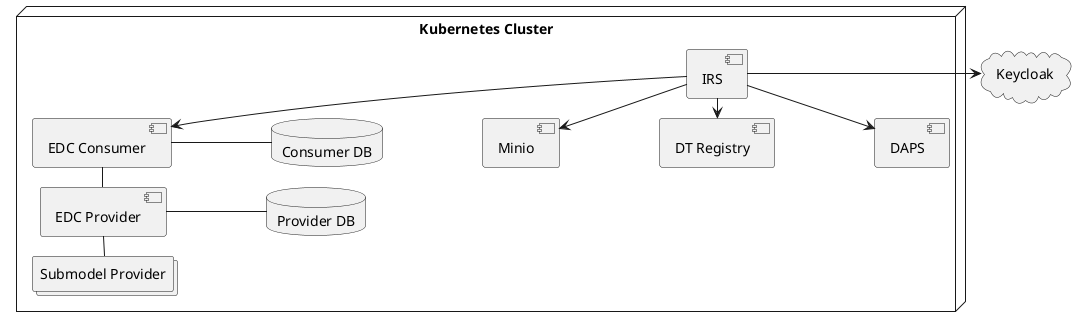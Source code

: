 @startuml
skinparam monochrome true
skinparam shadowing false
skinparam nodesep 100
skinparam ranksep 20

cloud Keycloak

node "Kubernetes Cluster" as k8s {

    component IRS
    component Minio
    component "DT Registry" as dtr
    component "EDC Consumer" as consumer
    component "EDC Provider" as provider
    database "Consumer DB" as cdb
    database "Provider DB" as pdb
    component "DAPS" as daps
    collections "Submodel Provider" as submodel


    IRS --> Minio
    IRS --> consumer
    IRS --> dtr
    IRS --> daps
    consumer -- provider
    provider -- submodel
    consumer - cdb
    provider - pdb

}

IRS -> Keycloak

@enduml